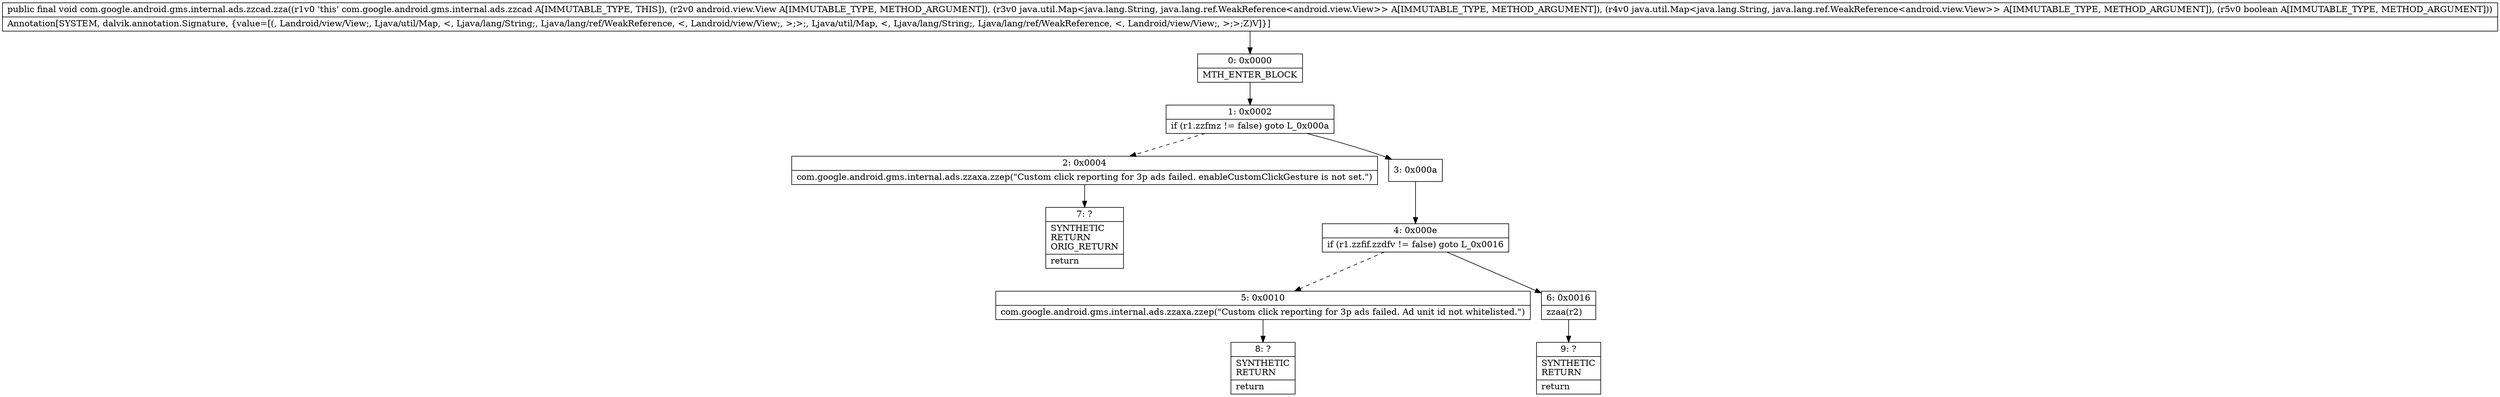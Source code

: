 digraph "CFG forcom.google.android.gms.internal.ads.zzcad.zza(Landroid\/view\/View;Ljava\/util\/Map;Ljava\/util\/Map;Z)V" {
Node_0 [shape=record,label="{0\:\ 0x0000|MTH_ENTER_BLOCK\l}"];
Node_1 [shape=record,label="{1\:\ 0x0002|if (r1.zzfmz != false) goto L_0x000a\l}"];
Node_2 [shape=record,label="{2\:\ 0x0004|com.google.android.gms.internal.ads.zzaxa.zzep(\"Custom click reporting for 3p ads failed. enableCustomClickGesture is not set.\")\l}"];
Node_3 [shape=record,label="{3\:\ 0x000a}"];
Node_4 [shape=record,label="{4\:\ 0x000e|if (r1.zzfif.zzdfv != false) goto L_0x0016\l}"];
Node_5 [shape=record,label="{5\:\ 0x0010|com.google.android.gms.internal.ads.zzaxa.zzep(\"Custom click reporting for 3p ads failed. Ad unit id not whitelisted.\")\l}"];
Node_6 [shape=record,label="{6\:\ 0x0016|zzaa(r2)\l}"];
Node_7 [shape=record,label="{7\:\ ?|SYNTHETIC\lRETURN\lORIG_RETURN\l|return\l}"];
Node_8 [shape=record,label="{8\:\ ?|SYNTHETIC\lRETURN\l|return\l}"];
Node_9 [shape=record,label="{9\:\ ?|SYNTHETIC\lRETURN\l|return\l}"];
MethodNode[shape=record,label="{public final void com.google.android.gms.internal.ads.zzcad.zza((r1v0 'this' com.google.android.gms.internal.ads.zzcad A[IMMUTABLE_TYPE, THIS]), (r2v0 android.view.View A[IMMUTABLE_TYPE, METHOD_ARGUMENT]), (r3v0 java.util.Map\<java.lang.String, java.lang.ref.WeakReference\<android.view.View\>\> A[IMMUTABLE_TYPE, METHOD_ARGUMENT]), (r4v0 java.util.Map\<java.lang.String, java.lang.ref.WeakReference\<android.view.View\>\> A[IMMUTABLE_TYPE, METHOD_ARGUMENT]), (r5v0 boolean A[IMMUTABLE_TYPE, METHOD_ARGUMENT]))  | Annotation[SYSTEM, dalvik.annotation.Signature, \{value=[(, Landroid\/view\/View;, Ljava\/util\/Map, \<, Ljava\/lang\/String;, Ljava\/lang\/ref\/WeakReference, \<, Landroid\/view\/View;, \>;\>;, Ljava\/util\/Map, \<, Ljava\/lang\/String;, Ljava\/lang\/ref\/WeakReference, \<, Landroid\/view\/View;, \>;\>;Z)V]\}]\l}"];
MethodNode -> Node_0;
Node_0 -> Node_1;
Node_1 -> Node_2[style=dashed];
Node_1 -> Node_3;
Node_2 -> Node_7;
Node_3 -> Node_4;
Node_4 -> Node_5[style=dashed];
Node_4 -> Node_6;
Node_5 -> Node_8;
Node_6 -> Node_9;
}

